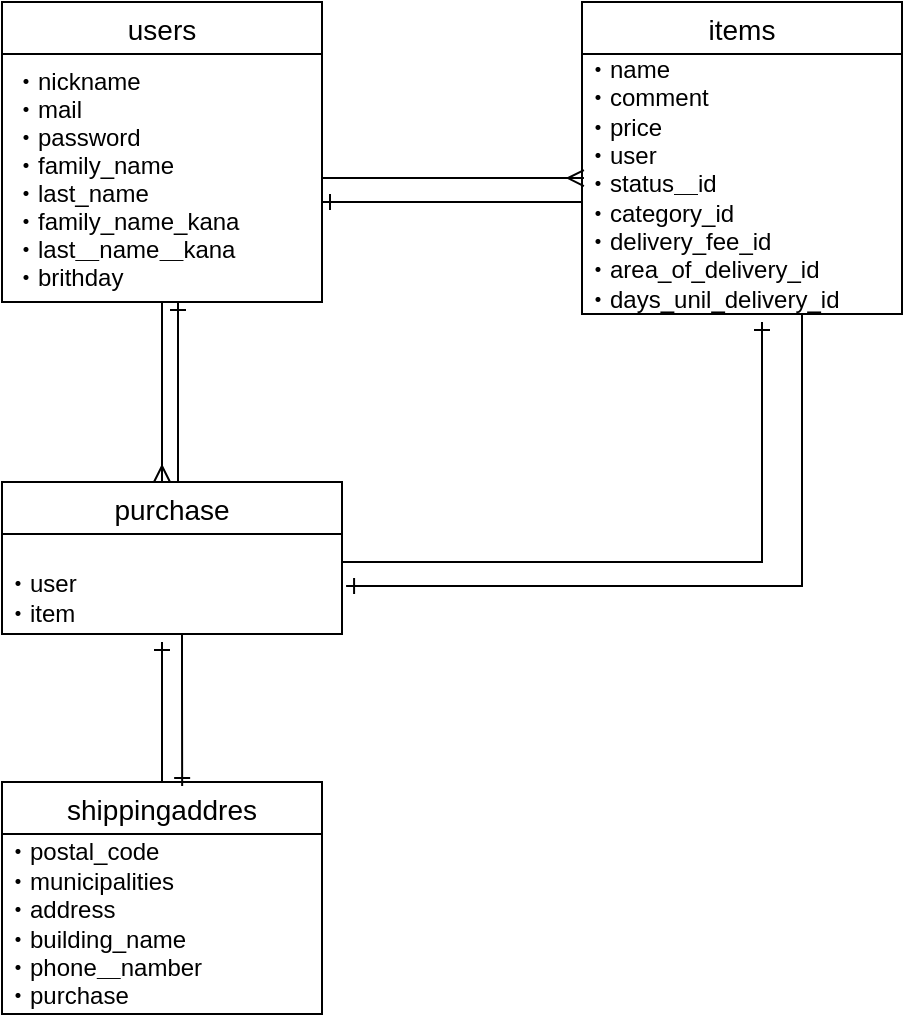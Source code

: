 <mxfile version="13.6.6">
    <diagram id="6hGFLwfOUW9BJ-s0fimq" name="Page-1">
        <mxGraphModel dx="728" dy="585" grid="1" gridSize="10" guides="1" tooltips="1" connect="1" arrows="1" fold="1" page="1" pageScale="1" pageWidth="827" pageHeight="1169" math="0" shadow="0">
            <root>
                <mxCell id="0"/>
                <mxCell id="1" parent="0"/>
                <mxCell id="48" style="edgeStyle=orthogonalEdgeStyle;rounded=0;orthogonalLoop=1;jettySize=auto;html=1;endArrow=ERmany;endFill=0;" edge="1" parent="1" source="2">
                    <mxGeometry relative="1" as="geometry">
                        <mxPoint x="120" y="320" as="targetPoint"/>
                    </mxGeometry>
                </mxCell>
                <mxCell id="2" value="users" style="swimlane;fontStyle=0;childLayout=stackLayout;horizontal=1;startSize=26;horizontalStack=0;resizeParent=1;resizeParentMax=0;resizeLast=0;collapsible=1;marginBottom=0;align=center;fontSize=14;" parent="1" vertex="1">
                    <mxGeometry x="40" y="80" width="160" height="150" as="geometry"/>
                </mxCell>
                <mxCell id="4" value="・nickname&#10;・mail&#10;・password&#10;・family_name&#10;・last_name&#10;・family_name_kana&#10;・last＿name＿kana&#10;・brithday&#10;" style="text;strokeColor=none;fillColor=none;spacingLeft=4;spacingRight=4;overflow=hidden;rotatable=0;points=[[0,0.5],[1,0.5]];portConstraint=eastwest;fontSize=12;" parent="2" vertex="1">
                    <mxGeometry y="26" width="160" height="124" as="geometry"/>
                </mxCell>
                <mxCell id="6" value="items" style="swimlane;fontStyle=0;childLayout=stackLayout;horizontal=1;startSize=26;horizontalStack=0;resizeParent=1;resizeParentMax=0;resizeLast=0;collapsible=1;marginBottom=0;align=center;fontSize=14;" parent="1" vertex="1">
                    <mxGeometry x="330" y="80" width="160" height="156" as="geometry"/>
                </mxCell>
                <mxCell id="19" value="・name&lt;br&gt;・comment&lt;br&gt;・price&lt;br&gt;・user&lt;br&gt;・status＿id&lt;br&gt;・category_id&lt;br&gt;・delivery_fee_id&lt;br&gt;・area_of_delivery_id&lt;br&gt;・days_unil_delivery_id&lt;br&gt;" style="text;html=1;align=left;verticalAlign=middle;resizable=0;points=[];autosize=1;" parent="6" vertex="1">
                    <mxGeometry y="26" width="160" height="130" as="geometry"/>
                </mxCell>
                <mxCell id="50" style="edgeStyle=orthogonalEdgeStyle;rounded=0;orthogonalLoop=1;jettySize=auto;html=1;entryX=0.55;entryY=1;entryDx=0;entryDy=0;entryPerimeter=0;endArrow=ERone;endFill=0;" edge="1" parent="1" source="10" target="4">
                    <mxGeometry relative="1" as="geometry">
                        <Array as="points">
                            <mxPoint x="128" y="300"/>
                            <mxPoint x="128" y="300"/>
                        </Array>
                    </mxGeometry>
                </mxCell>
                <mxCell id="10" value="purchase" style="swimlane;fontStyle=0;childLayout=stackLayout;horizontal=1;startSize=26;horizontalStack=0;resizeParent=1;resizeParentMax=0;resizeLast=0;collapsible=1;marginBottom=0;align=center;fontSize=14;" parent="1" vertex="1">
                    <mxGeometry x="40" y="320" width="170" height="76" as="geometry"/>
                </mxCell>
                <mxCell id="20" value="&lt;br&gt;・user&lt;br&gt;・item" style="text;html=1;align=left;verticalAlign=middle;resizable=0;points=[];autosize=1;" parent="10" vertex="1">
                    <mxGeometry y="26" width="170" height="50" as="geometry"/>
                </mxCell>
                <mxCell id="46" style="edgeStyle=orthogonalEdgeStyle;rounded=0;orthogonalLoop=1;jettySize=auto;html=1;endArrow=ERone;endFill=0;" edge="1" parent="1" source="14">
                    <mxGeometry relative="1" as="geometry">
                        <mxPoint x="120" y="400" as="targetPoint"/>
                    </mxGeometry>
                </mxCell>
                <mxCell id="14" value="shippingaddres" style="swimlane;fontStyle=0;childLayout=stackLayout;horizontal=1;startSize=26;horizontalStack=0;resizeParent=1;resizeParentMax=0;resizeLast=0;collapsible=1;marginBottom=0;align=center;fontSize=14;" parent="1" vertex="1">
                    <mxGeometry x="40" y="470" width="160" height="116" as="geometry"/>
                </mxCell>
                <mxCell id="21" value="・postal_code&lt;br&gt;・municipalities&lt;br&gt;・address&lt;br&gt;・building_name&lt;br&gt;・phone＿namber&lt;br&gt;・purchase" style="text;html=1;align=left;verticalAlign=middle;resizable=0;points=[];autosize=1;" parent="14" vertex="1">
                    <mxGeometry y="26" width="160" height="90" as="geometry"/>
                </mxCell>
                <mxCell id="51" style="edgeStyle=orthogonalEdgeStyle;rounded=0;orthogonalLoop=1;jettySize=auto;html=1;entryX=0.563;entryY=0.017;entryDx=0;entryDy=0;entryPerimeter=0;endArrow=ERone;endFill=0;" edge="1" parent="1" source="20" target="14">
                    <mxGeometry relative="1" as="geometry">
                        <Array as="points">
                            <mxPoint x="130" y="420"/>
                            <mxPoint x="130" y="420"/>
                        </Array>
                    </mxGeometry>
                </mxCell>
                <mxCell id="53" style="edgeStyle=orthogonalEdgeStyle;rounded=0;orthogonalLoop=1;jettySize=auto;html=1;endArrow=ERmany;endFill=0;entryX=0.006;entryY=0.477;entryDx=0;entryDy=0;entryPerimeter=0;" edge="1" parent="1" source="4" target="19">
                    <mxGeometry relative="1" as="geometry">
                        <mxPoint x="320" y="168" as="targetPoint"/>
                    </mxGeometry>
                </mxCell>
                <mxCell id="54" style="edgeStyle=orthogonalEdgeStyle;rounded=0;orthogonalLoop=1;jettySize=auto;html=1;endArrow=ERone;endFill=0;" edge="1" parent="1" source="19" target="4">
                    <mxGeometry relative="1" as="geometry">
                        <Array as="points">
                            <mxPoint x="300" y="180"/>
                            <mxPoint x="300" y="180"/>
                        </Array>
                    </mxGeometry>
                </mxCell>
                <mxCell id="55" style="edgeStyle=orthogonalEdgeStyle;rounded=0;orthogonalLoop=1;jettySize=auto;html=1;entryX=1.012;entryY=0.52;entryDx=0;entryDy=0;entryPerimeter=0;endArrow=ERone;endFill=0;" edge="1" parent="1" source="19" target="20">
                    <mxGeometry relative="1" as="geometry">
                        <Array as="points">
                            <mxPoint x="440" y="372"/>
                        </Array>
                    </mxGeometry>
                </mxCell>
                <mxCell id="56" style="edgeStyle=orthogonalEdgeStyle;rounded=0;orthogonalLoop=1;jettySize=auto;html=1;endArrow=ERone;endFill=0;" edge="1" parent="1" source="20">
                    <mxGeometry relative="1" as="geometry">
                        <mxPoint x="420" y="240" as="targetPoint"/>
                        <Array as="points">
                            <mxPoint x="420" y="360"/>
                            <mxPoint x="420" y="240"/>
                        </Array>
                    </mxGeometry>
                </mxCell>
            </root>
        </mxGraphModel>
    </diagram>
</mxfile>